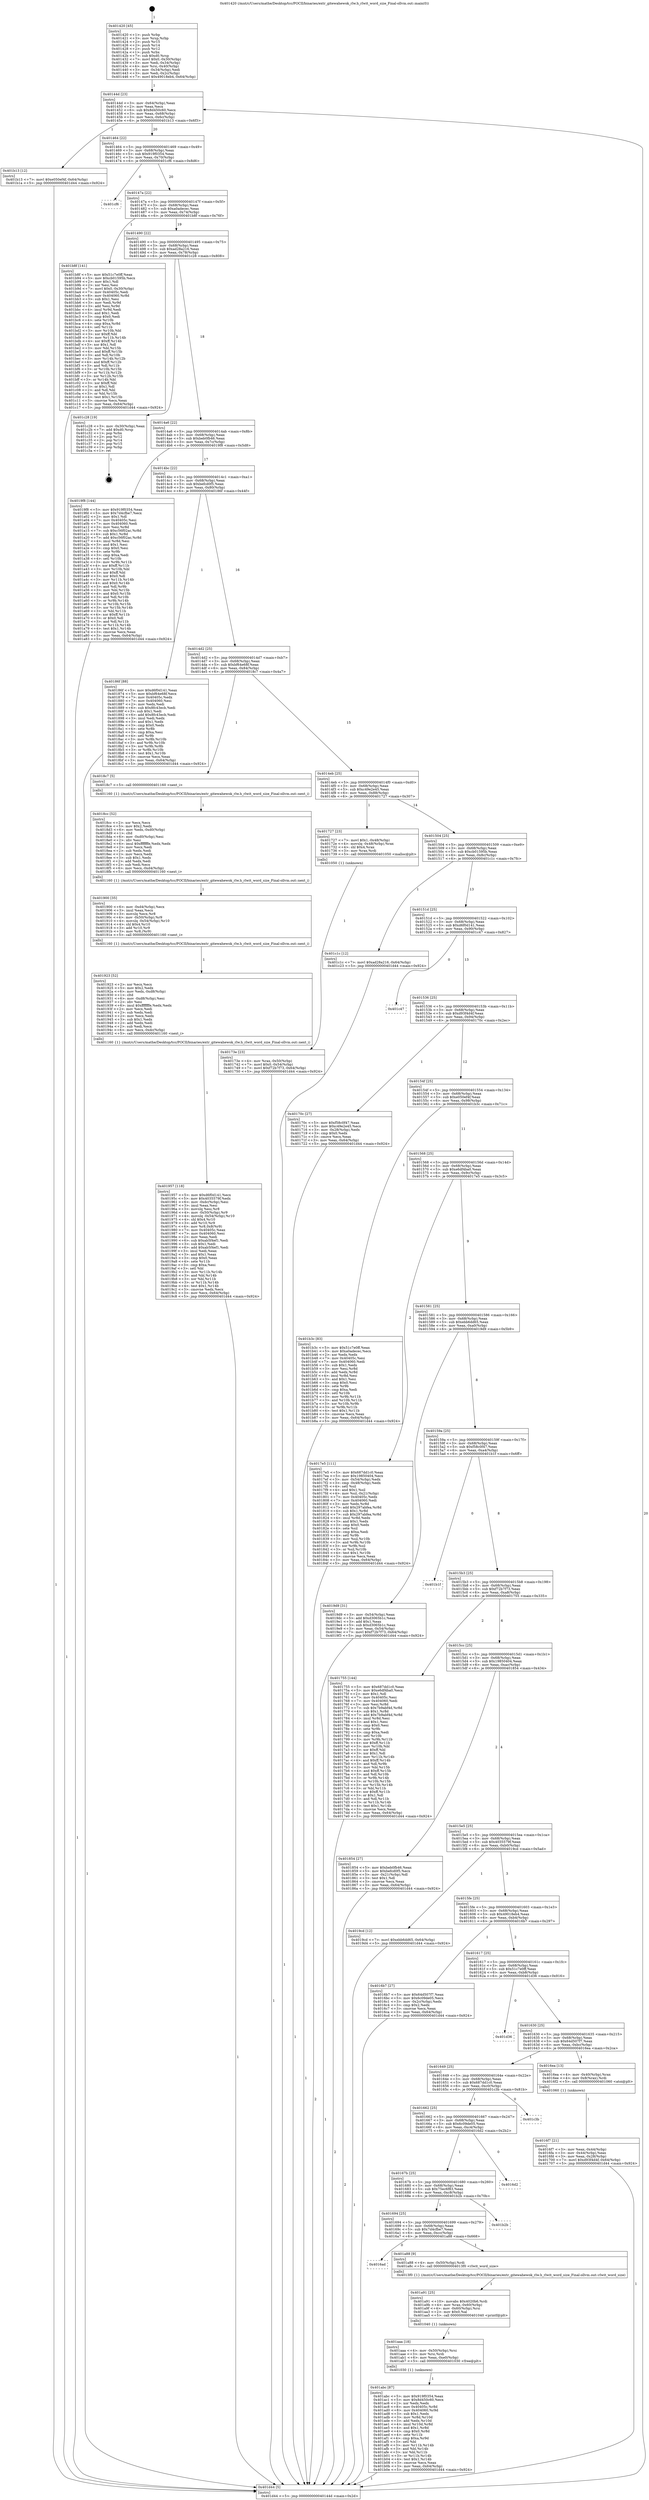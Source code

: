 digraph "0x401420" {
  label = "0x401420 (/mnt/c/Users/mathe/Desktop/tcc/POCII/binaries/extr_gitewahewok_rlw.h_rlwit_word_size_Final-ollvm.out::main(0))"
  labelloc = "t"
  node[shape=record]

  Entry [label="",width=0.3,height=0.3,shape=circle,fillcolor=black,style=filled]
  "0x40144d" [label="{
     0x40144d [23]\l
     | [instrs]\l
     &nbsp;&nbsp;0x40144d \<+3\>: mov -0x64(%rbp),%eax\l
     &nbsp;&nbsp;0x401450 \<+2\>: mov %eax,%ecx\l
     &nbsp;&nbsp;0x401452 \<+6\>: sub $0x8d450c60,%ecx\l
     &nbsp;&nbsp;0x401458 \<+3\>: mov %eax,-0x68(%rbp)\l
     &nbsp;&nbsp;0x40145b \<+3\>: mov %ecx,-0x6c(%rbp)\l
     &nbsp;&nbsp;0x40145e \<+6\>: je 0000000000401b13 \<main+0x6f3\>\l
  }"]
  "0x401b13" [label="{
     0x401b13 [12]\l
     | [instrs]\l
     &nbsp;&nbsp;0x401b13 \<+7\>: movl $0xe050ef4f,-0x64(%rbp)\l
     &nbsp;&nbsp;0x401b1a \<+5\>: jmp 0000000000401d44 \<main+0x924\>\l
  }"]
  "0x401464" [label="{
     0x401464 [22]\l
     | [instrs]\l
     &nbsp;&nbsp;0x401464 \<+5\>: jmp 0000000000401469 \<main+0x49\>\l
     &nbsp;&nbsp;0x401469 \<+3\>: mov -0x68(%rbp),%eax\l
     &nbsp;&nbsp;0x40146c \<+5\>: sub $0x919f0354,%eax\l
     &nbsp;&nbsp;0x401471 \<+3\>: mov %eax,-0x70(%rbp)\l
     &nbsp;&nbsp;0x401474 \<+6\>: je 0000000000401cf6 \<main+0x8d6\>\l
  }"]
  Exit [label="",width=0.3,height=0.3,shape=circle,fillcolor=black,style=filled,peripheries=2]
  "0x401cf6" [label="{
     0x401cf6\l
  }", style=dashed]
  "0x40147a" [label="{
     0x40147a [22]\l
     | [instrs]\l
     &nbsp;&nbsp;0x40147a \<+5\>: jmp 000000000040147f \<main+0x5f\>\l
     &nbsp;&nbsp;0x40147f \<+3\>: mov -0x68(%rbp),%eax\l
     &nbsp;&nbsp;0x401482 \<+5\>: sub $0xa0adecec,%eax\l
     &nbsp;&nbsp;0x401487 \<+3\>: mov %eax,-0x74(%rbp)\l
     &nbsp;&nbsp;0x40148a \<+6\>: je 0000000000401b8f \<main+0x76f\>\l
  }"]
  "0x401abc" [label="{
     0x401abc [87]\l
     | [instrs]\l
     &nbsp;&nbsp;0x401abc \<+5\>: mov $0x919f0354,%eax\l
     &nbsp;&nbsp;0x401ac1 \<+5\>: mov $0x8d450c60,%ecx\l
     &nbsp;&nbsp;0x401ac6 \<+2\>: xor %edx,%edx\l
     &nbsp;&nbsp;0x401ac8 \<+8\>: mov 0x40405c,%r8d\l
     &nbsp;&nbsp;0x401ad0 \<+8\>: mov 0x404060,%r9d\l
     &nbsp;&nbsp;0x401ad8 \<+3\>: sub $0x1,%edx\l
     &nbsp;&nbsp;0x401adb \<+3\>: mov %r8d,%r10d\l
     &nbsp;&nbsp;0x401ade \<+3\>: add %edx,%r10d\l
     &nbsp;&nbsp;0x401ae1 \<+4\>: imul %r10d,%r8d\l
     &nbsp;&nbsp;0x401ae5 \<+4\>: and $0x1,%r8d\l
     &nbsp;&nbsp;0x401ae9 \<+4\>: cmp $0x0,%r8d\l
     &nbsp;&nbsp;0x401aed \<+4\>: sete %r11b\l
     &nbsp;&nbsp;0x401af1 \<+4\>: cmp $0xa,%r9d\l
     &nbsp;&nbsp;0x401af5 \<+3\>: setl %bl\l
     &nbsp;&nbsp;0x401af8 \<+3\>: mov %r11b,%r14b\l
     &nbsp;&nbsp;0x401afb \<+3\>: and %bl,%r14b\l
     &nbsp;&nbsp;0x401afe \<+3\>: xor %bl,%r11b\l
     &nbsp;&nbsp;0x401b01 \<+3\>: or %r11b,%r14b\l
     &nbsp;&nbsp;0x401b04 \<+4\>: test $0x1,%r14b\l
     &nbsp;&nbsp;0x401b08 \<+3\>: cmovne %ecx,%eax\l
     &nbsp;&nbsp;0x401b0b \<+3\>: mov %eax,-0x64(%rbp)\l
     &nbsp;&nbsp;0x401b0e \<+5\>: jmp 0000000000401d44 \<main+0x924\>\l
  }"]
  "0x401b8f" [label="{
     0x401b8f [141]\l
     | [instrs]\l
     &nbsp;&nbsp;0x401b8f \<+5\>: mov $0x51c7e0ff,%eax\l
     &nbsp;&nbsp;0x401b94 \<+5\>: mov $0xcb01595b,%ecx\l
     &nbsp;&nbsp;0x401b99 \<+2\>: mov $0x1,%dl\l
     &nbsp;&nbsp;0x401b9b \<+2\>: xor %esi,%esi\l
     &nbsp;&nbsp;0x401b9d \<+7\>: movl $0x0,-0x30(%rbp)\l
     &nbsp;&nbsp;0x401ba4 \<+7\>: mov 0x40405c,%edi\l
     &nbsp;&nbsp;0x401bab \<+8\>: mov 0x404060,%r8d\l
     &nbsp;&nbsp;0x401bb3 \<+3\>: sub $0x1,%esi\l
     &nbsp;&nbsp;0x401bb6 \<+3\>: mov %edi,%r9d\l
     &nbsp;&nbsp;0x401bb9 \<+3\>: add %esi,%r9d\l
     &nbsp;&nbsp;0x401bbc \<+4\>: imul %r9d,%edi\l
     &nbsp;&nbsp;0x401bc0 \<+3\>: and $0x1,%edi\l
     &nbsp;&nbsp;0x401bc3 \<+3\>: cmp $0x0,%edi\l
     &nbsp;&nbsp;0x401bc6 \<+4\>: sete %r10b\l
     &nbsp;&nbsp;0x401bca \<+4\>: cmp $0xa,%r8d\l
     &nbsp;&nbsp;0x401bce \<+4\>: setl %r11b\l
     &nbsp;&nbsp;0x401bd2 \<+3\>: mov %r10b,%bl\l
     &nbsp;&nbsp;0x401bd5 \<+3\>: xor $0xff,%bl\l
     &nbsp;&nbsp;0x401bd8 \<+3\>: mov %r11b,%r14b\l
     &nbsp;&nbsp;0x401bdb \<+4\>: xor $0xff,%r14b\l
     &nbsp;&nbsp;0x401bdf \<+3\>: xor $0x1,%dl\l
     &nbsp;&nbsp;0x401be2 \<+3\>: mov %bl,%r15b\l
     &nbsp;&nbsp;0x401be5 \<+4\>: and $0xff,%r15b\l
     &nbsp;&nbsp;0x401be9 \<+3\>: and %dl,%r10b\l
     &nbsp;&nbsp;0x401bec \<+3\>: mov %r14b,%r12b\l
     &nbsp;&nbsp;0x401bef \<+4\>: and $0xff,%r12b\l
     &nbsp;&nbsp;0x401bf3 \<+3\>: and %dl,%r11b\l
     &nbsp;&nbsp;0x401bf6 \<+3\>: or %r10b,%r15b\l
     &nbsp;&nbsp;0x401bf9 \<+3\>: or %r11b,%r12b\l
     &nbsp;&nbsp;0x401bfc \<+3\>: xor %r12b,%r15b\l
     &nbsp;&nbsp;0x401bff \<+3\>: or %r14b,%bl\l
     &nbsp;&nbsp;0x401c02 \<+3\>: xor $0xff,%bl\l
     &nbsp;&nbsp;0x401c05 \<+3\>: or $0x1,%dl\l
     &nbsp;&nbsp;0x401c08 \<+2\>: and %dl,%bl\l
     &nbsp;&nbsp;0x401c0a \<+3\>: or %bl,%r15b\l
     &nbsp;&nbsp;0x401c0d \<+4\>: test $0x1,%r15b\l
     &nbsp;&nbsp;0x401c11 \<+3\>: cmovne %ecx,%eax\l
     &nbsp;&nbsp;0x401c14 \<+3\>: mov %eax,-0x64(%rbp)\l
     &nbsp;&nbsp;0x401c17 \<+5\>: jmp 0000000000401d44 \<main+0x924\>\l
  }"]
  "0x401490" [label="{
     0x401490 [22]\l
     | [instrs]\l
     &nbsp;&nbsp;0x401490 \<+5\>: jmp 0000000000401495 \<main+0x75\>\l
     &nbsp;&nbsp;0x401495 \<+3\>: mov -0x68(%rbp),%eax\l
     &nbsp;&nbsp;0x401498 \<+5\>: sub $0xad28a216,%eax\l
     &nbsp;&nbsp;0x40149d \<+3\>: mov %eax,-0x78(%rbp)\l
     &nbsp;&nbsp;0x4014a0 \<+6\>: je 0000000000401c28 \<main+0x808\>\l
  }"]
  "0x401aaa" [label="{
     0x401aaa [18]\l
     | [instrs]\l
     &nbsp;&nbsp;0x401aaa \<+4\>: mov -0x50(%rbp),%rsi\l
     &nbsp;&nbsp;0x401aae \<+3\>: mov %rsi,%rdi\l
     &nbsp;&nbsp;0x401ab1 \<+6\>: mov %eax,-0xe0(%rbp)\l
     &nbsp;&nbsp;0x401ab7 \<+5\>: call 0000000000401030 \<free@plt\>\l
     | [calls]\l
     &nbsp;&nbsp;0x401030 \{1\} (unknown)\l
  }"]
  "0x401c28" [label="{
     0x401c28 [19]\l
     | [instrs]\l
     &nbsp;&nbsp;0x401c28 \<+3\>: mov -0x30(%rbp),%eax\l
     &nbsp;&nbsp;0x401c2b \<+7\>: add $0xd0,%rsp\l
     &nbsp;&nbsp;0x401c32 \<+1\>: pop %rbx\l
     &nbsp;&nbsp;0x401c33 \<+2\>: pop %r12\l
     &nbsp;&nbsp;0x401c35 \<+2\>: pop %r14\l
     &nbsp;&nbsp;0x401c37 \<+2\>: pop %r15\l
     &nbsp;&nbsp;0x401c39 \<+1\>: pop %rbp\l
     &nbsp;&nbsp;0x401c3a \<+1\>: ret\l
  }"]
  "0x4014a6" [label="{
     0x4014a6 [22]\l
     | [instrs]\l
     &nbsp;&nbsp;0x4014a6 \<+5\>: jmp 00000000004014ab \<main+0x8b\>\l
     &nbsp;&nbsp;0x4014ab \<+3\>: mov -0x68(%rbp),%eax\l
     &nbsp;&nbsp;0x4014ae \<+5\>: sub $0xbeb0fb46,%eax\l
     &nbsp;&nbsp;0x4014b3 \<+3\>: mov %eax,-0x7c(%rbp)\l
     &nbsp;&nbsp;0x4014b6 \<+6\>: je 00000000004019f8 \<main+0x5d8\>\l
  }"]
  "0x401a91" [label="{
     0x401a91 [25]\l
     | [instrs]\l
     &nbsp;&nbsp;0x401a91 \<+10\>: movabs $0x4020b6,%rdi\l
     &nbsp;&nbsp;0x401a9b \<+4\>: mov %rax,-0x60(%rbp)\l
     &nbsp;&nbsp;0x401a9f \<+4\>: mov -0x60(%rbp),%rsi\l
     &nbsp;&nbsp;0x401aa3 \<+2\>: mov $0x0,%al\l
     &nbsp;&nbsp;0x401aa5 \<+5\>: call 0000000000401040 \<printf@plt\>\l
     | [calls]\l
     &nbsp;&nbsp;0x401040 \{1\} (unknown)\l
  }"]
  "0x4019f8" [label="{
     0x4019f8 [144]\l
     | [instrs]\l
     &nbsp;&nbsp;0x4019f8 \<+5\>: mov $0x919f0354,%eax\l
     &nbsp;&nbsp;0x4019fd \<+5\>: mov $0x7d4cfbe7,%ecx\l
     &nbsp;&nbsp;0x401a02 \<+2\>: mov $0x1,%dl\l
     &nbsp;&nbsp;0x401a04 \<+7\>: mov 0x40405c,%esi\l
     &nbsp;&nbsp;0x401a0b \<+7\>: mov 0x404060,%edi\l
     &nbsp;&nbsp;0x401a12 \<+3\>: mov %esi,%r8d\l
     &nbsp;&nbsp;0x401a15 \<+7\>: sub $0xc56f02ac,%r8d\l
     &nbsp;&nbsp;0x401a1c \<+4\>: sub $0x1,%r8d\l
     &nbsp;&nbsp;0x401a20 \<+7\>: add $0xc56f02ac,%r8d\l
     &nbsp;&nbsp;0x401a27 \<+4\>: imul %r8d,%esi\l
     &nbsp;&nbsp;0x401a2b \<+3\>: and $0x1,%esi\l
     &nbsp;&nbsp;0x401a2e \<+3\>: cmp $0x0,%esi\l
     &nbsp;&nbsp;0x401a31 \<+4\>: sete %r9b\l
     &nbsp;&nbsp;0x401a35 \<+3\>: cmp $0xa,%edi\l
     &nbsp;&nbsp;0x401a38 \<+4\>: setl %r10b\l
     &nbsp;&nbsp;0x401a3c \<+3\>: mov %r9b,%r11b\l
     &nbsp;&nbsp;0x401a3f \<+4\>: xor $0xff,%r11b\l
     &nbsp;&nbsp;0x401a43 \<+3\>: mov %r10b,%bl\l
     &nbsp;&nbsp;0x401a46 \<+3\>: xor $0xff,%bl\l
     &nbsp;&nbsp;0x401a49 \<+3\>: xor $0x0,%dl\l
     &nbsp;&nbsp;0x401a4c \<+3\>: mov %r11b,%r14b\l
     &nbsp;&nbsp;0x401a4f \<+4\>: and $0x0,%r14b\l
     &nbsp;&nbsp;0x401a53 \<+3\>: and %dl,%r9b\l
     &nbsp;&nbsp;0x401a56 \<+3\>: mov %bl,%r15b\l
     &nbsp;&nbsp;0x401a59 \<+4\>: and $0x0,%r15b\l
     &nbsp;&nbsp;0x401a5d \<+3\>: and %dl,%r10b\l
     &nbsp;&nbsp;0x401a60 \<+3\>: or %r9b,%r14b\l
     &nbsp;&nbsp;0x401a63 \<+3\>: or %r10b,%r15b\l
     &nbsp;&nbsp;0x401a66 \<+3\>: xor %r15b,%r14b\l
     &nbsp;&nbsp;0x401a69 \<+3\>: or %bl,%r11b\l
     &nbsp;&nbsp;0x401a6c \<+4\>: xor $0xff,%r11b\l
     &nbsp;&nbsp;0x401a70 \<+3\>: or $0x0,%dl\l
     &nbsp;&nbsp;0x401a73 \<+3\>: and %dl,%r11b\l
     &nbsp;&nbsp;0x401a76 \<+3\>: or %r11b,%r14b\l
     &nbsp;&nbsp;0x401a79 \<+4\>: test $0x1,%r14b\l
     &nbsp;&nbsp;0x401a7d \<+3\>: cmovne %ecx,%eax\l
     &nbsp;&nbsp;0x401a80 \<+3\>: mov %eax,-0x64(%rbp)\l
     &nbsp;&nbsp;0x401a83 \<+5\>: jmp 0000000000401d44 \<main+0x924\>\l
  }"]
  "0x4014bc" [label="{
     0x4014bc [22]\l
     | [instrs]\l
     &nbsp;&nbsp;0x4014bc \<+5\>: jmp 00000000004014c1 \<main+0xa1\>\l
     &nbsp;&nbsp;0x4014c1 \<+3\>: mov -0x68(%rbp),%eax\l
     &nbsp;&nbsp;0x4014c4 \<+5\>: sub $0xbefcd0f5,%eax\l
     &nbsp;&nbsp;0x4014c9 \<+3\>: mov %eax,-0x80(%rbp)\l
     &nbsp;&nbsp;0x4014cc \<+6\>: je 000000000040186f \<main+0x44f\>\l
  }"]
  "0x4016ad" [label="{
     0x4016ad\l
  }", style=dashed]
  "0x40186f" [label="{
     0x40186f [88]\l
     | [instrs]\l
     &nbsp;&nbsp;0x40186f \<+5\>: mov $0xd6f0d141,%eax\l
     &nbsp;&nbsp;0x401874 \<+5\>: mov $0xbf64e68f,%ecx\l
     &nbsp;&nbsp;0x401879 \<+7\>: mov 0x40405c,%edx\l
     &nbsp;&nbsp;0x401880 \<+7\>: mov 0x404060,%esi\l
     &nbsp;&nbsp;0x401887 \<+2\>: mov %edx,%edi\l
     &nbsp;&nbsp;0x401889 \<+6\>: sub $0x8fc43ecb,%edi\l
     &nbsp;&nbsp;0x40188f \<+3\>: sub $0x1,%edi\l
     &nbsp;&nbsp;0x401892 \<+6\>: add $0x8fc43ecb,%edi\l
     &nbsp;&nbsp;0x401898 \<+3\>: imul %edi,%edx\l
     &nbsp;&nbsp;0x40189b \<+3\>: and $0x1,%edx\l
     &nbsp;&nbsp;0x40189e \<+3\>: cmp $0x0,%edx\l
     &nbsp;&nbsp;0x4018a1 \<+4\>: sete %r8b\l
     &nbsp;&nbsp;0x4018a5 \<+3\>: cmp $0xa,%esi\l
     &nbsp;&nbsp;0x4018a8 \<+4\>: setl %r9b\l
     &nbsp;&nbsp;0x4018ac \<+3\>: mov %r8b,%r10b\l
     &nbsp;&nbsp;0x4018af \<+3\>: and %r9b,%r10b\l
     &nbsp;&nbsp;0x4018b2 \<+3\>: xor %r9b,%r8b\l
     &nbsp;&nbsp;0x4018b5 \<+3\>: or %r8b,%r10b\l
     &nbsp;&nbsp;0x4018b8 \<+4\>: test $0x1,%r10b\l
     &nbsp;&nbsp;0x4018bc \<+3\>: cmovne %ecx,%eax\l
     &nbsp;&nbsp;0x4018bf \<+3\>: mov %eax,-0x64(%rbp)\l
     &nbsp;&nbsp;0x4018c2 \<+5\>: jmp 0000000000401d44 \<main+0x924\>\l
  }"]
  "0x4014d2" [label="{
     0x4014d2 [25]\l
     | [instrs]\l
     &nbsp;&nbsp;0x4014d2 \<+5\>: jmp 00000000004014d7 \<main+0xb7\>\l
     &nbsp;&nbsp;0x4014d7 \<+3\>: mov -0x68(%rbp),%eax\l
     &nbsp;&nbsp;0x4014da \<+5\>: sub $0xbf64e68f,%eax\l
     &nbsp;&nbsp;0x4014df \<+6\>: mov %eax,-0x84(%rbp)\l
     &nbsp;&nbsp;0x4014e5 \<+6\>: je 00000000004018c7 \<main+0x4a7\>\l
  }"]
  "0x401a88" [label="{
     0x401a88 [9]\l
     | [instrs]\l
     &nbsp;&nbsp;0x401a88 \<+4\>: mov -0x50(%rbp),%rdi\l
     &nbsp;&nbsp;0x401a8c \<+5\>: call 00000000004013f0 \<rlwit_word_size\>\l
     | [calls]\l
     &nbsp;&nbsp;0x4013f0 \{1\} (/mnt/c/Users/mathe/Desktop/tcc/POCII/binaries/extr_gitewahewok_rlw.h_rlwit_word_size_Final-ollvm.out::rlwit_word_size)\l
  }"]
  "0x4018c7" [label="{
     0x4018c7 [5]\l
     | [instrs]\l
     &nbsp;&nbsp;0x4018c7 \<+5\>: call 0000000000401160 \<next_i\>\l
     | [calls]\l
     &nbsp;&nbsp;0x401160 \{1\} (/mnt/c/Users/mathe/Desktop/tcc/POCII/binaries/extr_gitewahewok_rlw.h_rlwit_word_size_Final-ollvm.out::next_i)\l
  }"]
  "0x4014eb" [label="{
     0x4014eb [25]\l
     | [instrs]\l
     &nbsp;&nbsp;0x4014eb \<+5\>: jmp 00000000004014f0 \<main+0xd0\>\l
     &nbsp;&nbsp;0x4014f0 \<+3\>: mov -0x68(%rbp),%eax\l
     &nbsp;&nbsp;0x4014f3 \<+5\>: sub $0xc49e2e45,%eax\l
     &nbsp;&nbsp;0x4014f8 \<+6\>: mov %eax,-0x88(%rbp)\l
     &nbsp;&nbsp;0x4014fe \<+6\>: je 0000000000401727 \<main+0x307\>\l
  }"]
  "0x401694" [label="{
     0x401694 [25]\l
     | [instrs]\l
     &nbsp;&nbsp;0x401694 \<+5\>: jmp 0000000000401699 \<main+0x279\>\l
     &nbsp;&nbsp;0x401699 \<+3\>: mov -0x68(%rbp),%eax\l
     &nbsp;&nbsp;0x40169c \<+5\>: sub $0x7d4cfbe7,%eax\l
     &nbsp;&nbsp;0x4016a1 \<+6\>: mov %eax,-0xcc(%rbp)\l
     &nbsp;&nbsp;0x4016a7 \<+6\>: je 0000000000401a88 \<main+0x668\>\l
  }"]
  "0x401727" [label="{
     0x401727 [23]\l
     | [instrs]\l
     &nbsp;&nbsp;0x401727 \<+7\>: movl $0x1,-0x48(%rbp)\l
     &nbsp;&nbsp;0x40172e \<+4\>: movslq -0x48(%rbp),%rax\l
     &nbsp;&nbsp;0x401732 \<+4\>: shl $0x4,%rax\l
     &nbsp;&nbsp;0x401736 \<+3\>: mov %rax,%rdi\l
     &nbsp;&nbsp;0x401739 \<+5\>: call 0000000000401050 \<malloc@plt\>\l
     | [calls]\l
     &nbsp;&nbsp;0x401050 \{1\} (unknown)\l
  }"]
  "0x401504" [label="{
     0x401504 [25]\l
     | [instrs]\l
     &nbsp;&nbsp;0x401504 \<+5\>: jmp 0000000000401509 \<main+0xe9\>\l
     &nbsp;&nbsp;0x401509 \<+3\>: mov -0x68(%rbp),%eax\l
     &nbsp;&nbsp;0x40150c \<+5\>: sub $0xcb01595b,%eax\l
     &nbsp;&nbsp;0x401511 \<+6\>: mov %eax,-0x8c(%rbp)\l
     &nbsp;&nbsp;0x401517 \<+6\>: je 0000000000401c1c \<main+0x7fc\>\l
  }"]
  "0x401b2b" [label="{
     0x401b2b\l
  }", style=dashed]
  "0x401c1c" [label="{
     0x401c1c [12]\l
     | [instrs]\l
     &nbsp;&nbsp;0x401c1c \<+7\>: movl $0xad28a216,-0x64(%rbp)\l
     &nbsp;&nbsp;0x401c23 \<+5\>: jmp 0000000000401d44 \<main+0x924\>\l
  }"]
  "0x40151d" [label="{
     0x40151d [25]\l
     | [instrs]\l
     &nbsp;&nbsp;0x40151d \<+5\>: jmp 0000000000401522 \<main+0x102\>\l
     &nbsp;&nbsp;0x401522 \<+3\>: mov -0x68(%rbp),%eax\l
     &nbsp;&nbsp;0x401525 \<+5\>: sub $0xd6f0d141,%eax\l
     &nbsp;&nbsp;0x40152a \<+6\>: mov %eax,-0x90(%rbp)\l
     &nbsp;&nbsp;0x401530 \<+6\>: je 0000000000401c47 \<main+0x827\>\l
  }"]
  "0x40167b" [label="{
     0x40167b [25]\l
     | [instrs]\l
     &nbsp;&nbsp;0x40167b \<+5\>: jmp 0000000000401680 \<main+0x260\>\l
     &nbsp;&nbsp;0x401680 \<+3\>: mov -0x68(%rbp),%eax\l
     &nbsp;&nbsp;0x401683 \<+5\>: sub $0x75ec6f83,%eax\l
     &nbsp;&nbsp;0x401688 \<+6\>: mov %eax,-0xc8(%rbp)\l
     &nbsp;&nbsp;0x40168e \<+6\>: je 0000000000401b2b \<main+0x70b\>\l
  }"]
  "0x401c47" [label="{
     0x401c47\l
  }", style=dashed]
  "0x401536" [label="{
     0x401536 [25]\l
     | [instrs]\l
     &nbsp;&nbsp;0x401536 \<+5\>: jmp 000000000040153b \<main+0x11b\>\l
     &nbsp;&nbsp;0x40153b \<+3\>: mov -0x68(%rbp),%eax\l
     &nbsp;&nbsp;0x40153e \<+5\>: sub $0xd93f4d4f,%eax\l
     &nbsp;&nbsp;0x401543 \<+6\>: mov %eax,-0x94(%rbp)\l
     &nbsp;&nbsp;0x401549 \<+6\>: je 000000000040170c \<main+0x2ec\>\l
  }"]
  "0x4016d2" [label="{
     0x4016d2\l
  }", style=dashed]
  "0x40170c" [label="{
     0x40170c [27]\l
     | [instrs]\l
     &nbsp;&nbsp;0x40170c \<+5\>: mov $0xf58c0f47,%eax\l
     &nbsp;&nbsp;0x401711 \<+5\>: mov $0xc49e2e45,%ecx\l
     &nbsp;&nbsp;0x401716 \<+3\>: mov -0x28(%rbp),%edx\l
     &nbsp;&nbsp;0x401719 \<+3\>: cmp $0x0,%edx\l
     &nbsp;&nbsp;0x40171c \<+3\>: cmove %ecx,%eax\l
     &nbsp;&nbsp;0x40171f \<+3\>: mov %eax,-0x64(%rbp)\l
     &nbsp;&nbsp;0x401722 \<+5\>: jmp 0000000000401d44 \<main+0x924\>\l
  }"]
  "0x40154f" [label="{
     0x40154f [25]\l
     | [instrs]\l
     &nbsp;&nbsp;0x40154f \<+5\>: jmp 0000000000401554 \<main+0x134\>\l
     &nbsp;&nbsp;0x401554 \<+3\>: mov -0x68(%rbp),%eax\l
     &nbsp;&nbsp;0x401557 \<+5\>: sub $0xe050ef4f,%eax\l
     &nbsp;&nbsp;0x40155c \<+6\>: mov %eax,-0x98(%rbp)\l
     &nbsp;&nbsp;0x401562 \<+6\>: je 0000000000401b3c \<main+0x71c\>\l
  }"]
  "0x401662" [label="{
     0x401662 [25]\l
     | [instrs]\l
     &nbsp;&nbsp;0x401662 \<+5\>: jmp 0000000000401667 \<main+0x247\>\l
     &nbsp;&nbsp;0x401667 \<+3\>: mov -0x68(%rbp),%eax\l
     &nbsp;&nbsp;0x40166a \<+5\>: sub $0x6c09de05,%eax\l
     &nbsp;&nbsp;0x40166f \<+6\>: mov %eax,-0xc4(%rbp)\l
     &nbsp;&nbsp;0x401675 \<+6\>: je 00000000004016d2 \<main+0x2b2\>\l
  }"]
  "0x401b3c" [label="{
     0x401b3c [83]\l
     | [instrs]\l
     &nbsp;&nbsp;0x401b3c \<+5\>: mov $0x51c7e0ff,%eax\l
     &nbsp;&nbsp;0x401b41 \<+5\>: mov $0xa0adecec,%ecx\l
     &nbsp;&nbsp;0x401b46 \<+2\>: xor %edx,%edx\l
     &nbsp;&nbsp;0x401b48 \<+7\>: mov 0x40405c,%esi\l
     &nbsp;&nbsp;0x401b4f \<+7\>: mov 0x404060,%edi\l
     &nbsp;&nbsp;0x401b56 \<+3\>: sub $0x1,%edx\l
     &nbsp;&nbsp;0x401b59 \<+3\>: mov %esi,%r8d\l
     &nbsp;&nbsp;0x401b5c \<+3\>: add %edx,%r8d\l
     &nbsp;&nbsp;0x401b5f \<+4\>: imul %r8d,%esi\l
     &nbsp;&nbsp;0x401b63 \<+3\>: and $0x1,%esi\l
     &nbsp;&nbsp;0x401b66 \<+3\>: cmp $0x0,%esi\l
     &nbsp;&nbsp;0x401b69 \<+4\>: sete %r9b\l
     &nbsp;&nbsp;0x401b6d \<+3\>: cmp $0xa,%edi\l
     &nbsp;&nbsp;0x401b70 \<+4\>: setl %r10b\l
     &nbsp;&nbsp;0x401b74 \<+3\>: mov %r9b,%r11b\l
     &nbsp;&nbsp;0x401b77 \<+3\>: and %r10b,%r11b\l
     &nbsp;&nbsp;0x401b7a \<+3\>: xor %r10b,%r9b\l
     &nbsp;&nbsp;0x401b7d \<+3\>: or %r9b,%r11b\l
     &nbsp;&nbsp;0x401b80 \<+4\>: test $0x1,%r11b\l
     &nbsp;&nbsp;0x401b84 \<+3\>: cmovne %ecx,%eax\l
     &nbsp;&nbsp;0x401b87 \<+3\>: mov %eax,-0x64(%rbp)\l
     &nbsp;&nbsp;0x401b8a \<+5\>: jmp 0000000000401d44 \<main+0x924\>\l
  }"]
  "0x401568" [label="{
     0x401568 [25]\l
     | [instrs]\l
     &nbsp;&nbsp;0x401568 \<+5\>: jmp 000000000040156d \<main+0x14d\>\l
     &nbsp;&nbsp;0x40156d \<+3\>: mov -0x68(%rbp),%eax\l
     &nbsp;&nbsp;0x401570 \<+5\>: sub $0xe6df4ba0,%eax\l
     &nbsp;&nbsp;0x401575 \<+6\>: mov %eax,-0x9c(%rbp)\l
     &nbsp;&nbsp;0x40157b \<+6\>: je 00000000004017e5 \<main+0x3c5\>\l
  }"]
  "0x401c3b" [label="{
     0x401c3b\l
  }", style=dashed]
  "0x4017e5" [label="{
     0x4017e5 [111]\l
     | [instrs]\l
     &nbsp;&nbsp;0x4017e5 \<+5\>: mov $0x687dd1c0,%eax\l
     &nbsp;&nbsp;0x4017ea \<+5\>: mov $0x19850404,%ecx\l
     &nbsp;&nbsp;0x4017ef \<+3\>: mov -0x54(%rbp),%edx\l
     &nbsp;&nbsp;0x4017f2 \<+3\>: cmp -0x48(%rbp),%edx\l
     &nbsp;&nbsp;0x4017f5 \<+4\>: setl %sil\l
     &nbsp;&nbsp;0x4017f9 \<+4\>: and $0x1,%sil\l
     &nbsp;&nbsp;0x4017fd \<+4\>: mov %sil,-0x21(%rbp)\l
     &nbsp;&nbsp;0x401801 \<+7\>: mov 0x40405c,%edx\l
     &nbsp;&nbsp;0x401808 \<+7\>: mov 0x404060,%edi\l
     &nbsp;&nbsp;0x40180f \<+3\>: mov %edx,%r8d\l
     &nbsp;&nbsp;0x401812 \<+7\>: add $0x297abfea,%r8d\l
     &nbsp;&nbsp;0x401819 \<+4\>: sub $0x1,%r8d\l
     &nbsp;&nbsp;0x40181d \<+7\>: sub $0x297abfea,%r8d\l
     &nbsp;&nbsp;0x401824 \<+4\>: imul %r8d,%edx\l
     &nbsp;&nbsp;0x401828 \<+3\>: and $0x1,%edx\l
     &nbsp;&nbsp;0x40182b \<+3\>: cmp $0x0,%edx\l
     &nbsp;&nbsp;0x40182e \<+4\>: sete %sil\l
     &nbsp;&nbsp;0x401832 \<+3\>: cmp $0xa,%edi\l
     &nbsp;&nbsp;0x401835 \<+4\>: setl %r9b\l
     &nbsp;&nbsp;0x401839 \<+3\>: mov %sil,%r10b\l
     &nbsp;&nbsp;0x40183c \<+3\>: and %r9b,%r10b\l
     &nbsp;&nbsp;0x40183f \<+3\>: xor %r9b,%sil\l
     &nbsp;&nbsp;0x401842 \<+3\>: or %sil,%r10b\l
     &nbsp;&nbsp;0x401845 \<+4\>: test $0x1,%r10b\l
     &nbsp;&nbsp;0x401849 \<+3\>: cmovne %ecx,%eax\l
     &nbsp;&nbsp;0x40184c \<+3\>: mov %eax,-0x64(%rbp)\l
     &nbsp;&nbsp;0x40184f \<+5\>: jmp 0000000000401d44 \<main+0x924\>\l
  }"]
  "0x401581" [label="{
     0x401581 [25]\l
     | [instrs]\l
     &nbsp;&nbsp;0x401581 \<+5\>: jmp 0000000000401586 \<main+0x166\>\l
     &nbsp;&nbsp;0x401586 \<+3\>: mov -0x68(%rbp),%eax\l
     &nbsp;&nbsp;0x401589 \<+5\>: sub $0xebb6dd65,%eax\l
     &nbsp;&nbsp;0x40158e \<+6\>: mov %eax,-0xa0(%rbp)\l
     &nbsp;&nbsp;0x401594 \<+6\>: je 00000000004019d9 \<main+0x5b9\>\l
  }"]
  "0x401957" [label="{
     0x401957 [118]\l
     | [instrs]\l
     &nbsp;&nbsp;0x401957 \<+5\>: mov $0xd6f0d141,%ecx\l
     &nbsp;&nbsp;0x40195c \<+5\>: mov $0x4035579f,%edx\l
     &nbsp;&nbsp;0x401961 \<+6\>: mov -0xdc(%rbp),%esi\l
     &nbsp;&nbsp;0x401967 \<+3\>: imul %eax,%esi\l
     &nbsp;&nbsp;0x40196a \<+3\>: movslq %esi,%r8\l
     &nbsp;&nbsp;0x40196d \<+4\>: mov -0x50(%rbp),%r9\l
     &nbsp;&nbsp;0x401971 \<+4\>: movslq -0x54(%rbp),%r10\l
     &nbsp;&nbsp;0x401975 \<+4\>: shl $0x4,%r10\l
     &nbsp;&nbsp;0x401979 \<+3\>: add %r10,%r9\l
     &nbsp;&nbsp;0x40197c \<+4\>: mov %r8,0x8(%r9)\l
     &nbsp;&nbsp;0x401980 \<+7\>: mov 0x40405c,%eax\l
     &nbsp;&nbsp;0x401987 \<+7\>: mov 0x404060,%esi\l
     &nbsp;&nbsp;0x40198e \<+2\>: mov %eax,%edi\l
     &nbsp;&nbsp;0x401990 \<+6\>: sub $0xab5f4ef1,%edi\l
     &nbsp;&nbsp;0x401996 \<+3\>: sub $0x1,%edi\l
     &nbsp;&nbsp;0x401999 \<+6\>: add $0xab5f4ef1,%edi\l
     &nbsp;&nbsp;0x40199f \<+3\>: imul %edi,%eax\l
     &nbsp;&nbsp;0x4019a2 \<+3\>: and $0x1,%eax\l
     &nbsp;&nbsp;0x4019a5 \<+3\>: cmp $0x0,%eax\l
     &nbsp;&nbsp;0x4019a8 \<+4\>: sete %r11b\l
     &nbsp;&nbsp;0x4019ac \<+3\>: cmp $0xa,%esi\l
     &nbsp;&nbsp;0x4019af \<+3\>: setl %bl\l
     &nbsp;&nbsp;0x4019b2 \<+3\>: mov %r11b,%r14b\l
     &nbsp;&nbsp;0x4019b5 \<+3\>: and %bl,%r14b\l
     &nbsp;&nbsp;0x4019b8 \<+3\>: xor %bl,%r11b\l
     &nbsp;&nbsp;0x4019bb \<+3\>: or %r11b,%r14b\l
     &nbsp;&nbsp;0x4019be \<+4\>: test $0x1,%r14b\l
     &nbsp;&nbsp;0x4019c2 \<+3\>: cmovne %edx,%ecx\l
     &nbsp;&nbsp;0x4019c5 \<+3\>: mov %ecx,-0x64(%rbp)\l
     &nbsp;&nbsp;0x4019c8 \<+5\>: jmp 0000000000401d44 \<main+0x924\>\l
  }"]
  "0x4019d9" [label="{
     0x4019d9 [31]\l
     | [instrs]\l
     &nbsp;&nbsp;0x4019d9 \<+3\>: mov -0x54(%rbp),%eax\l
     &nbsp;&nbsp;0x4019dc \<+5\>: add $0xd3065b1c,%eax\l
     &nbsp;&nbsp;0x4019e1 \<+3\>: add $0x1,%eax\l
     &nbsp;&nbsp;0x4019e4 \<+5\>: sub $0xd3065b1c,%eax\l
     &nbsp;&nbsp;0x4019e9 \<+3\>: mov %eax,-0x54(%rbp)\l
     &nbsp;&nbsp;0x4019ec \<+7\>: movl $0xf72b7f73,-0x64(%rbp)\l
     &nbsp;&nbsp;0x4019f3 \<+5\>: jmp 0000000000401d44 \<main+0x924\>\l
  }"]
  "0x40159a" [label="{
     0x40159a [25]\l
     | [instrs]\l
     &nbsp;&nbsp;0x40159a \<+5\>: jmp 000000000040159f \<main+0x17f\>\l
     &nbsp;&nbsp;0x40159f \<+3\>: mov -0x68(%rbp),%eax\l
     &nbsp;&nbsp;0x4015a2 \<+5\>: sub $0xf58c0f47,%eax\l
     &nbsp;&nbsp;0x4015a7 \<+6\>: mov %eax,-0xa4(%rbp)\l
     &nbsp;&nbsp;0x4015ad \<+6\>: je 0000000000401b1f \<main+0x6ff\>\l
  }"]
  "0x401923" [label="{
     0x401923 [52]\l
     | [instrs]\l
     &nbsp;&nbsp;0x401923 \<+2\>: xor %ecx,%ecx\l
     &nbsp;&nbsp;0x401925 \<+5\>: mov $0x2,%edx\l
     &nbsp;&nbsp;0x40192a \<+6\>: mov %edx,-0xd8(%rbp)\l
     &nbsp;&nbsp;0x401930 \<+1\>: cltd\l
     &nbsp;&nbsp;0x401931 \<+6\>: mov -0xd8(%rbp),%esi\l
     &nbsp;&nbsp;0x401937 \<+2\>: idiv %esi\l
     &nbsp;&nbsp;0x401939 \<+6\>: imul $0xfffffffe,%edx,%edx\l
     &nbsp;&nbsp;0x40193f \<+2\>: mov %ecx,%edi\l
     &nbsp;&nbsp;0x401941 \<+2\>: sub %edx,%edi\l
     &nbsp;&nbsp;0x401943 \<+2\>: mov %ecx,%edx\l
     &nbsp;&nbsp;0x401945 \<+3\>: sub $0x1,%edx\l
     &nbsp;&nbsp;0x401948 \<+2\>: add %edx,%edi\l
     &nbsp;&nbsp;0x40194a \<+2\>: sub %edi,%ecx\l
     &nbsp;&nbsp;0x40194c \<+6\>: mov %ecx,-0xdc(%rbp)\l
     &nbsp;&nbsp;0x401952 \<+5\>: call 0000000000401160 \<next_i\>\l
     | [calls]\l
     &nbsp;&nbsp;0x401160 \{1\} (/mnt/c/Users/mathe/Desktop/tcc/POCII/binaries/extr_gitewahewok_rlw.h_rlwit_word_size_Final-ollvm.out::next_i)\l
  }"]
  "0x401b1f" [label="{
     0x401b1f\l
  }", style=dashed]
  "0x4015b3" [label="{
     0x4015b3 [25]\l
     | [instrs]\l
     &nbsp;&nbsp;0x4015b3 \<+5\>: jmp 00000000004015b8 \<main+0x198\>\l
     &nbsp;&nbsp;0x4015b8 \<+3\>: mov -0x68(%rbp),%eax\l
     &nbsp;&nbsp;0x4015bb \<+5\>: sub $0xf72b7f73,%eax\l
     &nbsp;&nbsp;0x4015c0 \<+6\>: mov %eax,-0xa8(%rbp)\l
     &nbsp;&nbsp;0x4015c6 \<+6\>: je 0000000000401755 \<main+0x335\>\l
  }"]
  "0x401900" [label="{
     0x401900 [35]\l
     | [instrs]\l
     &nbsp;&nbsp;0x401900 \<+6\>: mov -0xd4(%rbp),%ecx\l
     &nbsp;&nbsp;0x401906 \<+3\>: imul %eax,%ecx\l
     &nbsp;&nbsp;0x401909 \<+3\>: movslq %ecx,%r8\l
     &nbsp;&nbsp;0x40190c \<+4\>: mov -0x50(%rbp),%r9\l
     &nbsp;&nbsp;0x401910 \<+4\>: movslq -0x54(%rbp),%r10\l
     &nbsp;&nbsp;0x401914 \<+4\>: shl $0x4,%r10\l
     &nbsp;&nbsp;0x401918 \<+3\>: add %r10,%r9\l
     &nbsp;&nbsp;0x40191b \<+3\>: mov %r8,(%r9)\l
     &nbsp;&nbsp;0x40191e \<+5\>: call 0000000000401160 \<next_i\>\l
     | [calls]\l
     &nbsp;&nbsp;0x401160 \{1\} (/mnt/c/Users/mathe/Desktop/tcc/POCII/binaries/extr_gitewahewok_rlw.h_rlwit_word_size_Final-ollvm.out::next_i)\l
  }"]
  "0x401755" [label="{
     0x401755 [144]\l
     | [instrs]\l
     &nbsp;&nbsp;0x401755 \<+5\>: mov $0x687dd1c0,%eax\l
     &nbsp;&nbsp;0x40175a \<+5\>: mov $0xe6df4ba0,%ecx\l
     &nbsp;&nbsp;0x40175f \<+2\>: mov $0x1,%dl\l
     &nbsp;&nbsp;0x401761 \<+7\>: mov 0x40405c,%esi\l
     &nbsp;&nbsp;0x401768 \<+7\>: mov 0x404060,%edi\l
     &nbsp;&nbsp;0x40176f \<+3\>: mov %esi,%r8d\l
     &nbsp;&nbsp;0x401772 \<+7\>: sub $0x7b9abf4d,%r8d\l
     &nbsp;&nbsp;0x401779 \<+4\>: sub $0x1,%r8d\l
     &nbsp;&nbsp;0x40177d \<+7\>: add $0x7b9abf4d,%r8d\l
     &nbsp;&nbsp;0x401784 \<+4\>: imul %r8d,%esi\l
     &nbsp;&nbsp;0x401788 \<+3\>: and $0x1,%esi\l
     &nbsp;&nbsp;0x40178b \<+3\>: cmp $0x0,%esi\l
     &nbsp;&nbsp;0x40178e \<+4\>: sete %r9b\l
     &nbsp;&nbsp;0x401792 \<+3\>: cmp $0xa,%edi\l
     &nbsp;&nbsp;0x401795 \<+4\>: setl %r10b\l
     &nbsp;&nbsp;0x401799 \<+3\>: mov %r9b,%r11b\l
     &nbsp;&nbsp;0x40179c \<+4\>: xor $0xff,%r11b\l
     &nbsp;&nbsp;0x4017a0 \<+3\>: mov %r10b,%bl\l
     &nbsp;&nbsp;0x4017a3 \<+3\>: xor $0xff,%bl\l
     &nbsp;&nbsp;0x4017a6 \<+3\>: xor $0x1,%dl\l
     &nbsp;&nbsp;0x4017a9 \<+3\>: mov %r11b,%r14b\l
     &nbsp;&nbsp;0x4017ac \<+4\>: and $0xff,%r14b\l
     &nbsp;&nbsp;0x4017b0 \<+3\>: and %dl,%r9b\l
     &nbsp;&nbsp;0x4017b3 \<+3\>: mov %bl,%r15b\l
     &nbsp;&nbsp;0x4017b6 \<+4\>: and $0xff,%r15b\l
     &nbsp;&nbsp;0x4017ba \<+3\>: and %dl,%r10b\l
     &nbsp;&nbsp;0x4017bd \<+3\>: or %r9b,%r14b\l
     &nbsp;&nbsp;0x4017c0 \<+3\>: or %r10b,%r15b\l
     &nbsp;&nbsp;0x4017c3 \<+3\>: xor %r15b,%r14b\l
     &nbsp;&nbsp;0x4017c6 \<+3\>: or %bl,%r11b\l
     &nbsp;&nbsp;0x4017c9 \<+4\>: xor $0xff,%r11b\l
     &nbsp;&nbsp;0x4017cd \<+3\>: or $0x1,%dl\l
     &nbsp;&nbsp;0x4017d0 \<+3\>: and %dl,%r11b\l
     &nbsp;&nbsp;0x4017d3 \<+3\>: or %r11b,%r14b\l
     &nbsp;&nbsp;0x4017d6 \<+4\>: test $0x1,%r14b\l
     &nbsp;&nbsp;0x4017da \<+3\>: cmovne %ecx,%eax\l
     &nbsp;&nbsp;0x4017dd \<+3\>: mov %eax,-0x64(%rbp)\l
     &nbsp;&nbsp;0x4017e0 \<+5\>: jmp 0000000000401d44 \<main+0x924\>\l
  }"]
  "0x4015cc" [label="{
     0x4015cc [25]\l
     | [instrs]\l
     &nbsp;&nbsp;0x4015cc \<+5\>: jmp 00000000004015d1 \<main+0x1b1\>\l
     &nbsp;&nbsp;0x4015d1 \<+3\>: mov -0x68(%rbp),%eax\l
     &nbsp;&nbsp;0x4015d4 \<+5\>: sub $0x19850404,%eax\l
     &nbsp;&nbsp;0x4015d9 \<+6\>: mov %eax,-0xac(%rbp)\l
     &nbsp;&nbsp;0x4015df \<+6\>: je 0000000000401854 \<main+0x434\>\l
  }"]
  "0x4018cc" [label="{
     0x4018cc [52]\l
     | [instrs]\l
     &nbsp;&nbsp;0x4018cc \<+2\>: xor %ecx,%ecx\l
     &nbsp;&nbsp;0x4018ce \<+5\>: mov $0x2,%edx\l
     &nbsp;&nbsp;0x4018d3 \<+6\>: mov %edx,-0xd0(%rbp)\l
     &nbsp;&nbsp;0x4018d9 \<+1\>: cltd\l
     &nbsp;&nbsp;0x4018da \<+6\>: mov -0xd0(%rbp),%esi\l
     &nbsp;&nbsp;0x4018e0 \<+2\>: idiv %esi\l
     &nbsp;&nbsp;0x4018e2 \<+6\>: imul $0xfffffffe,%edx,%edx\l
     &nbsp;&nbsp;0x4018e8 \<+2\>: mov %ecx,%edi\l
     &nbsp;&nbsp;0x4018ea \<+2\>: sub %edx,%edi\l
     &nbsp;&nbsp;0x4018ec \<+2\>: mov %ecx,%edx\l
     &nbsp;&nbsp;0x4018ee \<+3\>: sub $0x1,%edx\l
     &nbsp;&nbsp;0x4018f1 \<+2\>: add %edx,%edi\l
     &nbsp;&nbsp;0x4018f3 \<+2\>: sub %edi,%ecx\l
     &nbsp;&nbsp;0x4018f5 \<+6\>: mov %ecx,-0xd4(%rbp)\l
     &nbsp;&nbsp;0x4018fb \<+5\>: call 0000000000401160 \<next_i\>\l
     | [calls]\l
     &nbsp;&nbsp;0x401160 \{1\} (/mnt/c/Users/mathe/Desktop/tcc/POCII/binaries/extr_gitewahewok_rlw.h_rlwit_word_size_Final-ollvm.out::next_i)\l
  }"]
  "0x401854" [label="{
     0x401854 [27]\l
     | [instrs]\l
     &nbsp;&nbsp;0x401854 \<+5\>: mov $0xbeb0fb46,%eax\l
     &nbsp;&nbsp;0x401859 \<+5\>: mov $0xbefcd0f5,%ecx\l
     &nbsp;&nbsp;0x40185e \<+3\>: mov -0x21(%rbp),%dl\l
     &nbsp;&nbsp;0x401861 \<+3\>: test $0x1,%dl\l
     &nbsp;&nbsp;0x401864 \<+3\>: cmovne %ecx,%eax\l
     &nbsp;&nbsp;0x401867 \<+3\>: mov %eax,-0x64(%rbp)\l
     &nbsp;&nbsp;0x40186a \<+5\>: jmp 0000000000401d44 \<main+0x924\>\l
  }"]
  "0x4015e5" [label="{
     0x4015e5 [25]\l
     | [instrs]\l
     &nbsp;&nbsp;0x4015e5 \<+5\>: jmp 00000000004015ea \<main+0x1ca\>\l
     &nbsp;&nbsp;0x4015ea \<+3\>: mov -0x68(%rbp),%eax\l
     &nbsp;&nbsp;0x4015ed \<+5\>: sub $0x4035579f,%eax\l
     &nbsp;&nbsp;0x4015f2 \<+6\>: mov %eax,-0xb0(%rbp)\l
     &nbsp;&nbsp;0x4015f8 \<+6\>: je 00000000004019cd \<main+0x5ad\>\l
  }"]
  "0x40173e" [label="{
     0x40173e [23]\l
     | [instrs]\l
     &nbsp;&nbsp;0x40173e \<+4\>: mov %rax,-0x50(%rbp)\l
     &nbsp;&nbsp;0x401742 \<+7\>: movl $0x0,-0x54(%rbp)\l
     &nbsp;&nbsp;0x401749 \<+7\>: movl $0xf72b7f73,-0x64(%rbp)\l
     &nbsp;&nbsp;0x401750 \<+5\>: jmp 0000000000401d44 \<main+0x924\>\l
  }"]
  "0x4019cd" [label="{
     0x4019cd [12]\l
     | [instrs]\l
     &nbsp;&nbsp;0x4019cd \<+7\>: movl $0xebb6dd65,-0x64(%rbp)\l
     &nbsp;&nbsp;0x4019d4 \<+5\>: jmp 0000000000401d44 \<main+0x924\>\l
  }"]
  "0x4015fe" [label="{
     0x4015fe [25]\l
     | [instrs]\l
     &nbsp;&nbsp;0x4015fe \<+5\>: jmp 0000000000401603 \<main+0x1e3\>\l
     &nbsp;&nbsp;0x401603 \<+3\>: mov -0x68(%rbp),%eax\l
     &nbsp;&nbsp;0x401606 \<+5\>: sub $0x49018eb4,%eax\l
     &nbsp;&nbsp;0x40160b \<+6\>: mov %eax,-0xb4(%rbp)\l
     &nbsp;&nbsp;0x401611 \<+6\>: je 00000000004016b7 \<main+0x297\>\l
  }"]
  "0x4016f7" [label="{
     0x4016f7 [21]\l
     | [instrs]\l
     &nbsp;&nbsp;0x4016f7 \<+3\>: mov %eax,-0x44(%rbp)\l
     &nbsp;&nbsp;0x4016fa \<+3\>: mov -0x44(%rbp),%eax\l
     &nbsp;&nbsp;0x4016fd \<+3\>: mov %eax,-0x28(%rbp)\l
     &nbsp;&nbsp;0x401700 \<+7\>: movl $0xd93f4d4f,-0x64(%rbp)\l
     &nbsp;&nbsp;0x401707 \<+5\>: jmp 0000000000401d44 \<main+0x924\>\l
  }"]
  "0x4016b7" [label="{
     0x4016b7 [27]\l
     | [instrs]\l
     &nbsp;&nbsp;0x4016b7 \<+5\>: mov $0x64d507f7,%eax\l
     &nbsp;&nbsp;0x4016bc \<+5\>: mov $0x6c09de05,%ecx\l
     &nbsp;&nbsp;0x4016c1 \<+3\>: mov -0x2c(%rbp),%edx\l
     &nbsp;&nbsp;0x4016c4 \<+3\>: cmp $0x2,%edx\l
     &nbsp;&nbsp;0x4016c7 \<+3\>: cmovne %ecx,%eax\l
     &nbsp;&nbsp;0x4016ca \<+3\>: mov %eax,-0x64(%rbp)\l
     &nbsp;&nbsp;0x4016cd \<+5\>: jmp 0000000000401d44 \<main+0x924\>\l
  }"]
  "0x401617" [label="{
     0x401617 [25]\l
     | [instrs]\l
     &nbsp;&nbsp;0x401617 \<+5\>: jmp 000000000040161c \<main+0x1fc\>\l
     &nbsp;&nbsp;0x40161c \<+3\>: mov -0x68(%rbp),%eax\l
     &nbsp;&nbsp;0x40161f \<+5\>: sub $0x51c7e0ff,%eax\l
     &nbsp;&nbsp;0x401624 \<+6\>: mov %eax,-0xb8(%rbp)\l
     &nbsp;&nbsp;0x40162a \<+6\>: je 0000000000401d36 \<main+0x916\>\l
  }"]
  "0x401d44" [label="{
     0x401d44 [5]\l
     | [instrs]\l
     &nbsp;&nbsp;0x401d44 \<+5\>: jmp 000000000040144d \<main+0x2d\>\l
  }"]
  "0x401420" [label="{
     0x401420 [45]\l
     | [instrs]\l
     &nbsp;&nbsp;0x401420 \<+1\>: push %rbp\l
     &nbsp;&nbsp;0x401421 \<+3\>: mov %rsp,%rbp\l
     &nbsp;&nbsp;0x401424 \<+2\>: push %r15\l
     &nbsp;&nbsp;0x401426 \<+2\>: push %r14\l
     &nbsp;&nbsp;0x401428 \<+2\>: push %r12\l
     &nbsp;&nbsp;0x40142a \<+1\>: push %rbx\l
     &nbsp;&nbsp;0x40142b \<+7\>: sub $0xd0,%rsp\l
     &nbsp;&nbsp;0x401432 \<+7\>: movl $0x0,-0x30(%rbp)\l
     &nbsp;&nbsp;0x401439 \<+3\>: mov %edi,-0x34(%rbp)\l
     &nbsp;&nbsp;0x40143c \<+4\>: mov %rsi,-0x40(%rbp)\l
     &nbsp;&nbsp;0x401440 \<+3\>: mov -0x34(%rbp),%edi\l
     &nbsp;&nbsp;0x401443 \<+3\>: mov %edi,-0x2c(%rbp)\l
     &nbsp;&nbsp;0x401446 \<+7\>: movl $0x49018eb4,-0x64(%rbp)\l
  }"]
  "0x401649" [label="{
     0x401649 [25]\l
     | [instrs]\l
     &nbsp;&nbsp;0x401649 \<+5\>: jmp 000000000040164e \<main+0x22e\>\l
     &nbsp;&nbsp;0x40164e \<+3\>: mov -0x68(%rbp),%eax\l
     &nbsp;&nbsp;0x401651 \<+5\>: sub $0x687dd1c0,%eax\l
     &nbsp;&nbsp;0x401656 \<+6\>: mov %eax,-0xc0(%rbp)\l
     &nbsp;&nbsp;0x40165c \<+6\>: je 0000000000401c3b \<main+0x81b\>\l
  }"]
  "0x401d36" [label="{
     0x401d36\l
  }", style=dashed]
  "0x401630" [label="{
     0x401630 [25]\l
     | [instrs]\l
     &nbsp;&nbsp;0x401630 \<+5\>: jmp 0000000000401635 \<main+0x215\>\l
     &nbsp;&nbsp;0x401635 \<+3\>: mov -0x68(%rbp),%eax\l
     &nbsp;&nbsp;0x401638 \<+5\>: sub $0x64d507f7,%eax\l
     &nbsp;&nbsp;0x40163d \<+6\>: mov %eax,-0xbc(%rbp)\l
     &nbsp;&nbsp;0x401643 \<+6\>: je 00000000004016ea \<main+0x2ca\>\l
  }"]
  "0x4016ea" [label="{
     0x4016ea [13]\l
     | [instrs]\l
     &nbsp;&nbsp;0x4016ea \<+4\>: mov -0x40(%rbp),%rax\l
     &nbsp;&nbsp;0x4016ee \<+4\>: mov 0x8(%rax),%rdi\l
     &nbsp;&nbsp;0x4016f2 \<+5\>: call 0000000000401060 \<atoi@plt\>\l
     | [calls]\l
     &nbsp;&nbsp;0x401060 \{1\} (unknown)\l
  }"]
  Entry -> "0x401420" [label=" 1"]
  "0x40144d" -> "0x401b13" [label=" 1"]
  "0x40144d" -> "0x401464" [label=" 20"]
  "0x401c28" -> Exit [label=" 1"]
  "0x401464" -> "0x401cf6" [label=" 0"]
  "0x401464" -> "0x40147a" [label=" 20"]
  "0x401c1c" -> "0x401d44" [label=" 1"]
  "0x40147a" -> "0x401b8f" [label=" 1"]
  "0x40147a" -> "0x401490" [label=" 19"]
  "0x401b8f" -> "0x401d44" [label=" 1"]
  "0x401490" -> "0x401c28" [label=" 1"]
  "0x401490" -> "0x4014a6" [label=" 18"]
  "0x401b3c" -> "0x401d44" [label=" 1"]
  "0x4014a6" -> "0x4019f8" [label=" 1"]
  "0x4014a6" -> "0x4014bc" [label=" 17"]
  "0x401b13" -> "0x401d44" [label=" 1"]
  "0x4014bc" -> "0x40186f" [label=" 1"]
  "0x4014bc" -> "0x4014d2" [label=" 16"]
  "0x401abc" -> "0x401d44" [label=" 1"]
  "0x4014d2" -> "0x4018c7" [label=" 1"]
  "0x4014d2" -> "0x4014eb" [label=" 15"]
  "0x401aaa" -> "0x401abc" [label=" 1"]
  "0x4014eb" -> "0x401727" [label=" 1"]
  "0x4014eb" -> "0x401504" [label=" 14"]
  "0x401a88" -> "0x401a91" [label=" 1"]
  "0x401504" -> "0x401c1c" [label=" 1"]
  "0x401504" -> "0x40151d" [label=" 13"]
  "0x401694" -> "0x4016ad" [label=" 0"]
  "0x40151d" -> "0x401c47" [label=" 0"]
  "0x40151d" -> "0x401536" [label=" 13"]
  "0x401a91" -> "0x401aaa" [label=" 1"]
  "0x401536" -> "0x40170c" [label=" 1"]
  "0x401536" -> "0x40154f" [label=" 12"]
  "0x40167b" -> "0x401694" [label=" 1"]
  "0x40154f" -> "0x401b3c" [label=" 1"]
  "0x40154f" -> "0x401568" [label=" 11"]
  "0x401694" -> "0x401a88" [label=" 1"]
  "0x401568" -> "0x4017e5" [label=" 2"]
  "0x401568" -> "0x401581" [label=" 9"]
  "0x401662" -> "0x40167b" [label=" 1"]
  "0x401581" -> "0x4019d9" [label=" 1"]
  "0x401581" -> "0x40159a" [label=" 8"]
  "0x40167b" -> "0x401b2b" [label=" 0"]
  "0x40159a" -> "0x401b1f" [label=" 0"]
  "0x40159a" -> "0x4015b3" [label=" 8"]
  "0x401649" -> "0x401662" [label=" 1"]
  "0x4015b3" -> "0x401755" [label=" 2"]
  "0x4015b3" -> "0x4015cc" [label=" 6"]
  "0x401649" -> "0x401c3b" [label=" 0"]
  "0x4015cc" -> "0x401854" [label=" 2"]
  "0x4015cc" -> "0x4015e5" [label=" 4"]
  "0x401662" -> "0x4016d2" [label=" 0"]
  "0x4015e5" -> "0x4019cd" [label=" 1"]
  "0x4015e5" -> "0x4015fe" [label=" 3"]
  "0x4019f8" -> "0x401d44" [label=" 1"]
  "0x4015fe" -> "0x4016b7" [label=" 1"]
  "0x4015fe" -> "0x401617" [label=" 2"]
  "0x4016b7" -> "0x401d44" [label=" 1"]
  "0x401420" -> "0x40144d" [label=" 1"]
  "0x401d44" -> "0x40144d" [label=" 20"]
  "0x4019d9" -> "0x401d44" [label=" 1"]
  "0x401617" -> "0x401d36" [label=" 0"]
  "0x401617" -> "0x401630" [label=" 2"]
  "0x4019cd" -> "0x401d44" [label=" 1"]
  "0x401630" -> "0x4016ea" [label=" 1"]
  "0x401630" -> "0x401649" [label=" 1"]
  "0x4016ea" -> "0x4016f7" [label=" 1"]
  "0x4016f7" -> "0x401d44" [label=" 1"]
  "0x40170c" -> "0x401d44" [label=" 1"]
  "0x401727" -> "0x40173e" [label=" 1"]
  "0x40173e" -> "0x401d44" [label=" 1"]
  "0x401755" -> "0x401d44" [label=" 2"]
  "0x4017e5" -> "0x401d44" [label=" 2"]
  "0x401854" -> "0x401d44" [label=" 2"]
  "0x40186f" -> "0x401d44" [label=" 1"]
  "0x4018c7" -> "0x4018cc" [label=" 1"]
  "0x4018cc" -> "0x401900" [label=" 1"]
  "0x401900" -> "0x401923" [label=" 1"]
  "0x401923" -> "0x401957" [label=" 1"]
  "0x401957" -> "0x401d44" [label=" 1"]
}
